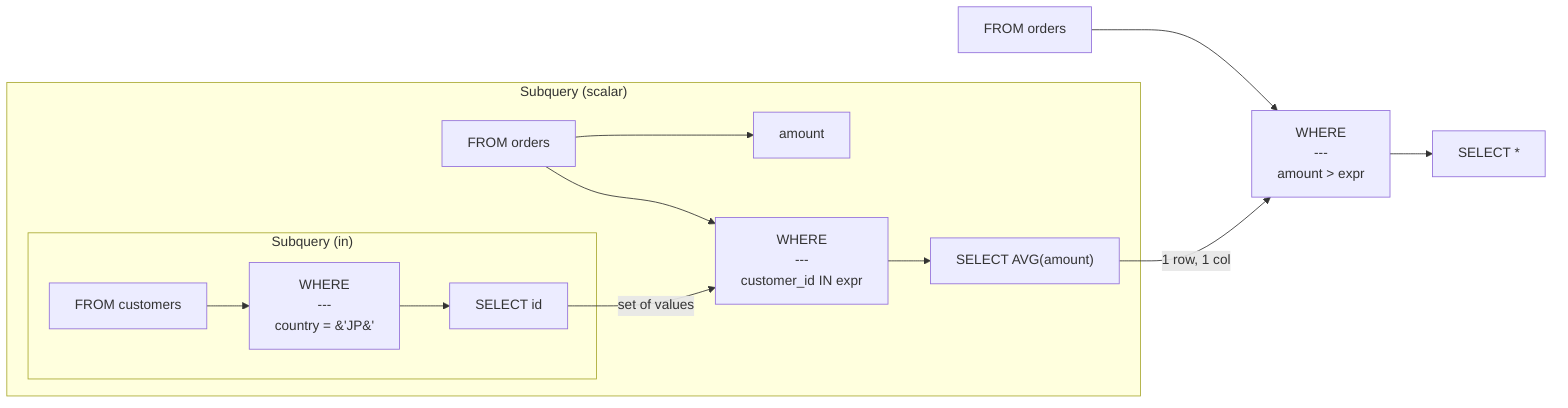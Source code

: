 flowchart LR
    node_0[FROM orders]
    node_1["WHERE<br/>---<br/>amount &gt; expr"]
    subgraph subquery_node_2 ["Subquery (scalar)"]
        direction TB
        subq_0_node_0[FROM orders]
        subq_0_node_1[amount]
        subq_0_node_2["WHERE<br/>---<br/>customer_id IN expr"]
        subgraph subquery_subq_0_node_3 ["Subquery (in)"]
            direction TB
            subq_1_node_0[FROM customers]
            subq_1_node_1["WHERE<br/>---<br/>country = &#39;JP&#39;"]
            subq_1_node_2["SELECT id"]
            subq_1_node_0 --> subq_1_node_1
            subq_1_node_1 --> subq_1_node_2
        end
        subq_1_node_2 -->|set of values| subq_0_node_2
        subq_0_node_4["SELECT AVG(amount)"]
        subq_0_node_0 --> subq_0_node_1
        subq_0_node_0 --> subq_0_node_2
        subq_0_node_2 --> subq_0_node_4
    end
    subq_0_node_4 -->|1 row, 1 col| node_1
    node_3["SELECT *"]
    node_0 --> node_1
    node_1 --> node_3